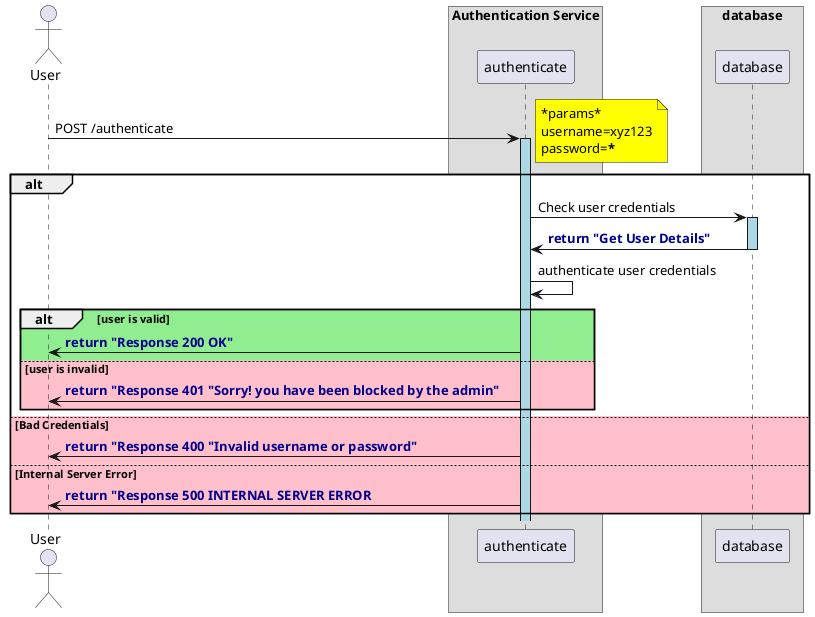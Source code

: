 @startuml
skinparam ParticipantPadding 10
skinparam BoxPadding 20
actor User
box "Authentication Service"
 participant authenticate
end box
box "database"
    participant database
end box
User -> authenticate: POST /authenticate
note right #yellow
    *params*
    username=xyz123
    password=*****
end note
alt #white
activate authenticate #lightblue
    authenticate -> "database" : Check user credentials
activate "database" #lightblue
        "database" -> authenticate : <font color=darkblue><b>return "Get User Details"
deactivate "database"
authenticate -> "authenticate" : authenticate user credentials
alt #lightgreen user is valid
"authenticate" -> User : <font color=darkblue><b>return "Response 200 OK"
else #pink user is invalid
"authenticate" -> User : <font color=darkblue><b>return "Response 401 "Sorry! you have been blocked by the admin"
end alt
else #pink Bad Credentials
"authenticate" -> User : <font color=darkblue><b>return "Response 400 "Invalid username or password"
else #pink Internal Server Error
"authenticate" -> User : <font color=darkblue><b>return "Response 500 INTERNAL SERVER ERROR

end alt
@enduml